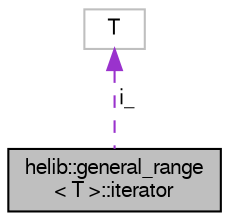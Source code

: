 digraph "helib::general_range&lt; T &gt;::iterator"
{
  edge [fontname="FreeSans",fontsize="10",labelfontname="FreeSans",labelfontsize="10"];
  node [fontname="FreeSans",fontsize="10",shape=record];
  Node1 [label="helib::general_range\l\< T \>::iterator",height=0.2,width=0.4,color="black", fillcolor="grey75", style="filled", fontcolor="black"];
  Node2 -> Node1 [dir="back",color="darkorchid3",fontsize="10",style="dashed",label=" i_" ];
  Node2 [label="T",height=0.2,width=0.4,color="grey75", fillcolor="white", style="filled"];
}
